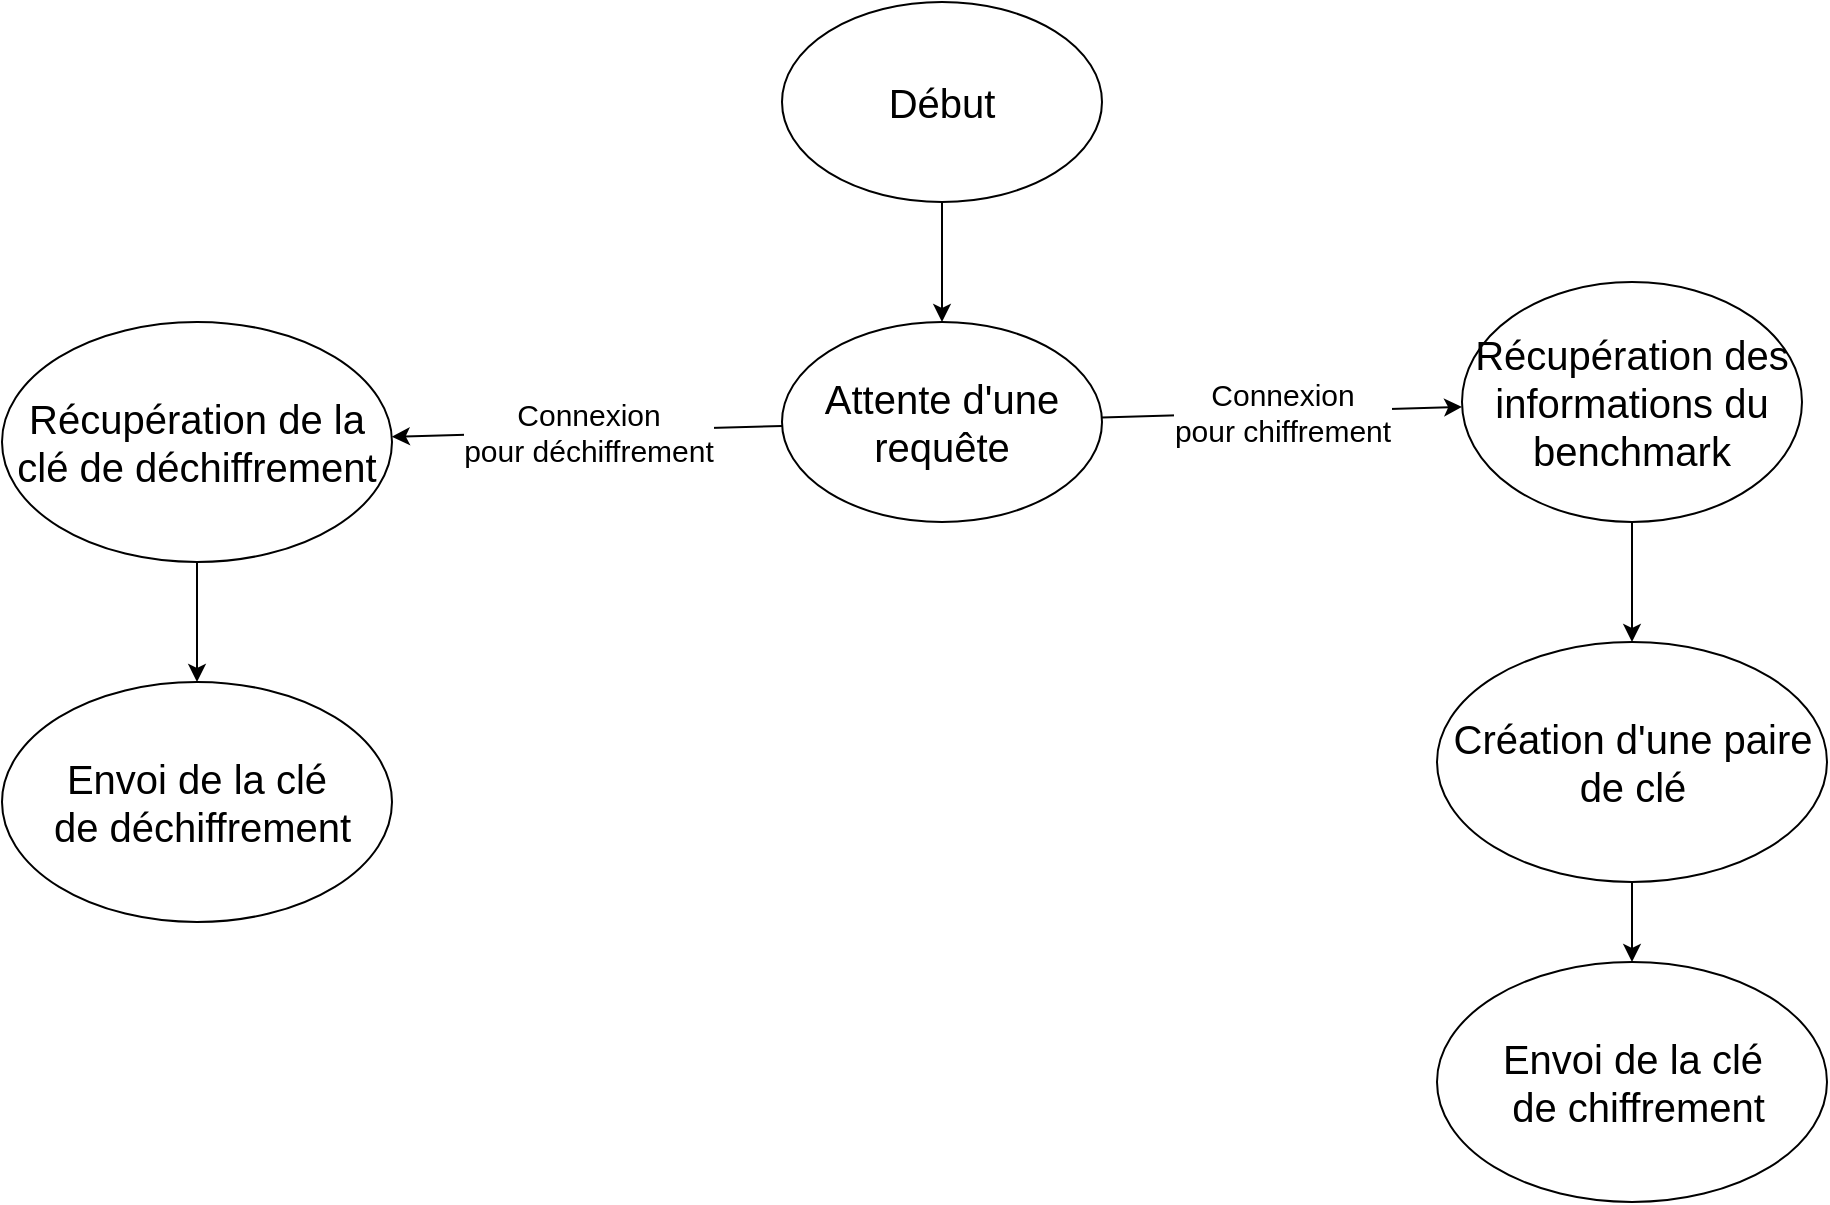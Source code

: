 <mxfile version="24.4.6" type="google">
  <diagram id="EQvDlfnGMIsJ1YC3ExFf" name="Page-1">
    <mxGraphModel grid="1" page="1" gridSize="10" guides="1" tooltips="1" connect="1" arrows="1" fold="1" pageScale="1" pageWidth="1169" pageHeight="827" math="0" shadow="0">
      <root>
        <mxCell id="0" />
        <mxCell id="1" parent="0" />
        <mxCell id="4" style="edgeStyle=none;html=1;entryX=0.5;entryY=0;entryDx=0;entryDy=0;" edge="1" parent="1" source="2" target="3">
          <mxGeometry relative="1" as="geometry" />
        </mxCell>
        <mxCell id="2" value="&lt;font style=&quot;font-size: 20px;&quot;&gt;Début&lt;/font&gt;" style="ellipse;whiteSpace=wrap;html=1;" vertex="1" parent="1">
          <mxGeometry x="480" y="80" width="160" height="100" as="geometry" />
        </mxCell>
        <mxCell id="14" value="&lt;font style=&quot;font-size: 15px;&quot;&gt;Connexion &lt;br&gt;pour chiffrement&lt;/font&gt;" style="edgeStyle=none;html=1;" edge="1" parent="1" source="3" target="pmgeYhtLfuouy5yJO9Ug-19">
          <mxGeometry relative="1" as="geometry" />
        </mxCell>
        <mxCell id="15" value="&lt;font style=&quot;font-size: 15px;&quot;&gt;Connexion&lt;br&gt;pour déchiffrement&lt;/font&gt;" style="edgeStyle=none;html=1;" edge="1" parent="1" source="3" target="5">
          <mxGeometry relative="1" as="geometry" />
        </mxCell>
        <mxCell id="3" value="&lt;font style=&quot;font-size: 20px;&quot;&gt;Attente d&#39;une requête&lt;/font&gt;" style="ellipse;whiteSpace=wrap;html=1;" vertex="1" parent="1">
          <mxGeometry x="480" y="240" width="160" height="100" as="geometry" />
        </mxCell>
        <mxCell id="19" style="edgeStyle=none;html=1;entryX=0.5;entryY=0;entryDx=0;entryDy=0;fontSize=15;" edge="1" parent="1" source="5" target="18">
          <mxGeometry relative="1" as="geometry" />
        </mxCell>
        <mxCell id="5" value="&lt;font style=&quot;font-size: 20px;&quot;&gt;Récupération de la clé de déchiffrement&lt;/font&gt;" style="ellipse;whiteSpace=wrap;html=1;" vertex="1" parent="1">
          <mxGeometry x="90" y="240" width="195" height="120" as="geometry" />
        </mxCell>
        <mxCell id="17" style="edgeStyle=none;html=1;entryX=0.5;entryY=0;entryDx=0;entryDy=0;fontSize=15;" edge="1" parent="1" source="13" target="16">
          <mxGeometry relative="1" as="geometry" />
        </mxCell>
        <mxCell id="13" value="&lt;font style=&quot;font-size: 20px;&quot;&gt;Création d&#39;une paire de clé&lt;/font&gt;" style="ellipse;whiteSpace=wrap;html=1;" vertex="1" parent="1">
          <mxGeometry x="807.5" y="400" width="195" height="120" as="geometry" />
        </mxCell>
        <mxCell id="16" value="&lt;font style=&quot;font-size: 20px;&quot;&gt;Envoi de la clé&lt;br&gt;&amp;nbsp;de chiffrement&lt;/font&gt;" style="ellipse;whiteSpace=wrap;html=1;" vertex="1" parent="1">
          <mxGeometry x="807.5" y="560" width="195" height="120" as="geometry" />
        </mxCell>
        <mxCell id="18" value="&lt;span style=&quot;font-size: 20px;&quot;&gt;Envoi de la clé&lt;/span&gt;&lt;br style=&quot;border-color: var(--border-color); font-size: 20px;&quot;&gt;&lt;span style=&quot;font-size: 20px;&quot;&gt;&amp;nbsp;de déchiffrement&lt;/span&gt;" style="ellipse;whiteSpace=wrap;html=1;" vertex="1" parent="1">
          <mxGeometry x="90" y="420" width="195" height="120" as="geometry" />
        </mxCell>
        <mxCell id="pmgeYhtLfuouy5yJO9Ug-22" style="edgeStyle=orthogonalEdgeStyle;rounded=0;orthogonalLoop=1;jettySize=auto;html=1;exitX=0.5;exitY=1;exitDx=0;exitDy=0;entryX=0.5;entryY=0;entryDx=0;entryDy=0;" edge="1" parent="1" source="pmgeYhtLfuouy5yJO9Ug-19" target="13">
          <mxGeometry relative="1" as="geometry" />
        </mxCell>
        <mxCell id="pmgeYhtLfuouy5yJO9Ug-19" value="&lt;font style=&quot;font-size: 20px;&quot;&gt;Récupération des informations du benchmark&lt;/font&gt;" style="ellipse;whiteSpace=wrap;html=1;" vertex="1" parent="1">
          <mxGeometry x="820" y="220" width="170" height="120" as="geometry" />
        </mxCell>
      </root>
    </mxGraphModel>
  </diagram>
</mxfile>

